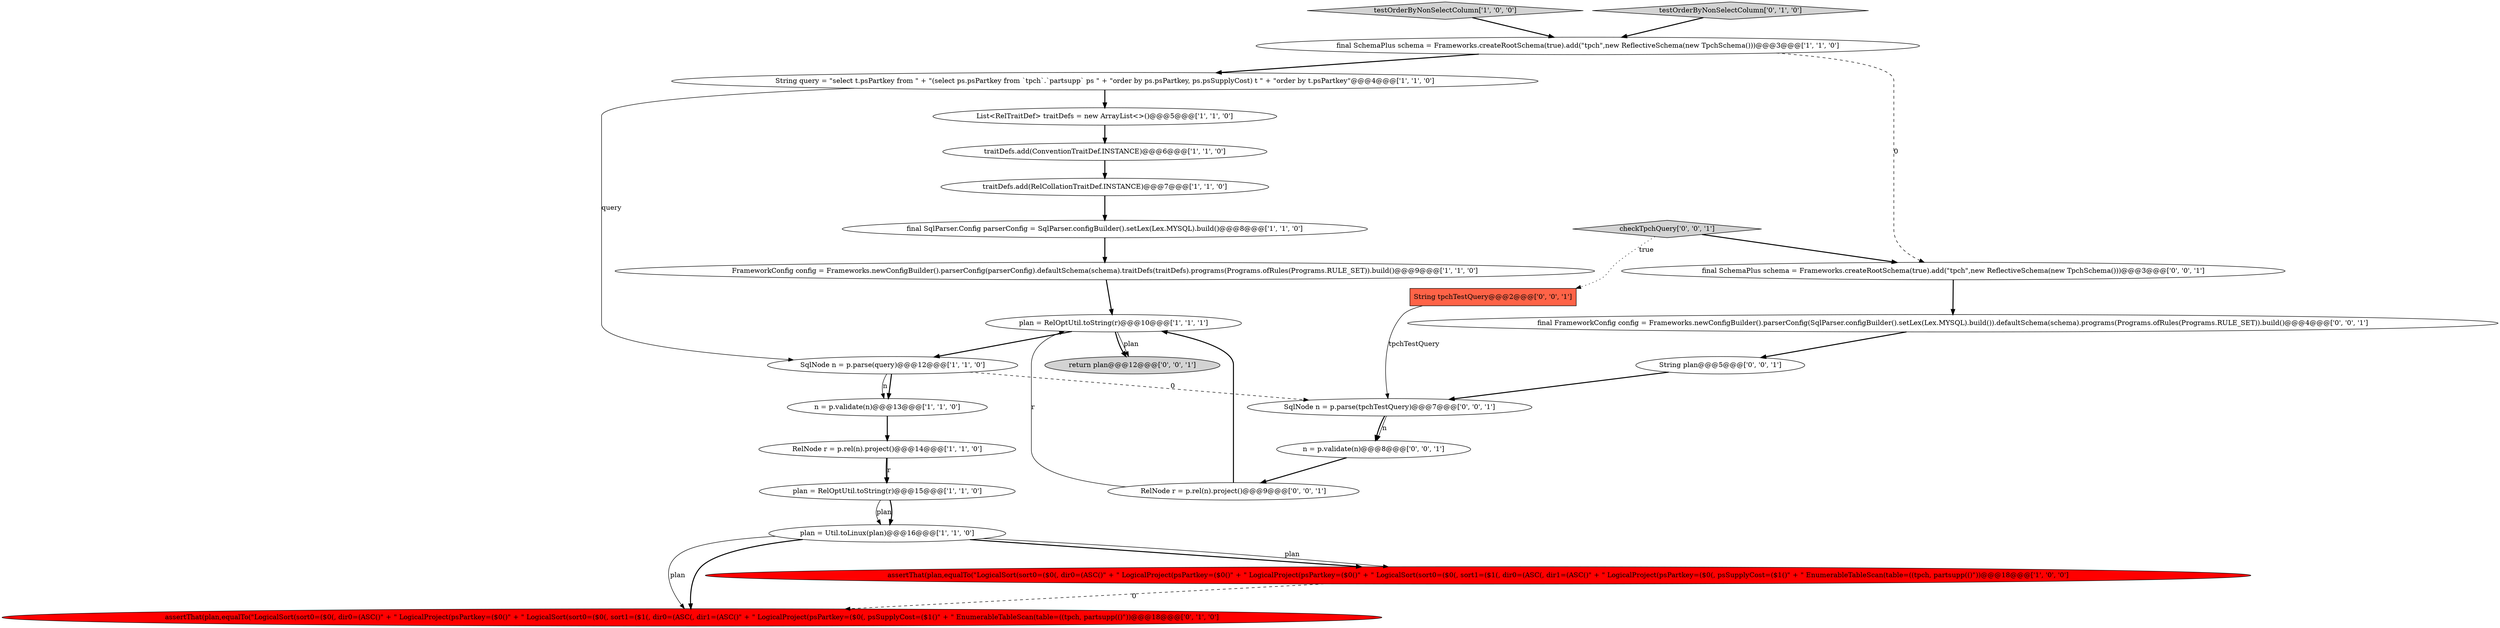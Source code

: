 digraph {
5 [style = filled, label = "FrameworkConfig config = Frameworks.newConfigBuilder().parserConfig(parserConfig).defaultSchema(schema).traitDefs(traitDefs).programs(Programs.ofRules(Programs.RULE_SET)).build()@@@9@@@['1', '1', '0']", fillcolor = white, shape = ellipse image = "AAA0AAABBB1BBB"];
11 [style = filled, label = "traitDefs.add(RelCollationTraitDef.INSTANCE)@@@7@@@['1', '1', '0']", fillcolor = white, shape = ellipse image = "AAA0AAABBB1BBB"];
14 [style = filled, label = "SqlNode n = p.parse(query)@@@12@@@['1', '1', '0']", fillcolor = white, shape = ellipse image = "AAA0AAABBB1BBB"];
7 [style = filled, label = "plan = RelOptUtil.toString(r)@@@15@@@['1', '1', '0']", fillcolor = white, shape = ellipse image = "AAA0AAABBB1BBB"];
13 [style = filled, label = "final SqlParser.Config parserConfig = SqlParser.configBuilder().setLex(Lex.MYSQL).build()@@@8@@@['1', '1', '0']", fillcolor = white, shape = ellipse image = "AAA0AAABBB1BBB"];
0 [style = filled, label = "traitDefs.add(ConventionTraitDef.INSTANCE)@@@6@@@['1', '1', '0']", fillcolor = white, shape = ellipse image = "AAA0AAABBB1BBB"];
8 [style = filled, label = "testOrderByNonSelectColumn['1', '0', '0']", fillcolor = lightgray, shape = diamond image = "AAA0AAABBB1BBB"];
23 [style = filled, label = "String plan@@@5@@@['0', '0', '1']", fillcolor = white, shape = ellipse image = "AAA0AAABBB3BBB"];
24 [style = filled, label = "SqlNode n = p.parse(tpchTestQuery)@@@7@@@['0', '0', '1']", fillcolor = white, shape = ellipse image = "AAA0AAABBB3BBB"];
3 [style = filled, label = "plan = RelOptUtil.toString(r)@@@10@@@['1', '1', '1']", fillcolor = white, shape = ellipse image = "AAA0AAABBB1BBB"];
1 [style = filled, label = "RelNode r = p.rel(n).project()@@@14@@@['1', '1', '0']", fillcolor = white, shape = ellipse image = "AAA0AAABBB1BBB"];
6 [style = filled, label = "plan = Util.toLinux(plan)@@@16@@@['1', '1', '0']", fillcolor = white, shape = ellipse image = "AAA0AAABBB1BBB"];
20 [style = filled, label = "final SchemaPlus schema = Frameworks.createRootSchema(true).add(\"tpch\",new ReflectiveSchema(new TpchSchema()))@@@3@@@['0', '0', '1']", fillcolor = white, shape = ellipse image = "AAA0AAABBB3BBB"];
10 [style = filled, label = "n = p.validate(n)@@@13@@@['1', '1', '0']", fillcolor = white, shape = ellipse image = "AAA0AAABBB1BBB"];
9 [style = filled, label = "String query = \"select t.psPartkey from \" + \"(select ps.psPartkey from `tpch`.`partsupp` ps \" + \"order by ps.psPartkey, ps.psSupplyCost) t \" + \"order by t.psPartkey\"@@@4@@@['1', '1', '0']", fillcolor = white, shape = ellipse image = "AAA0AAABBB1BBB"];
19 [style = filled, label = "final FrameworkConfig config = Frameworks.newConfigBuilder().parserConfig(SqlParser.configBuilder().setLex(Lex.MYSQL).build()).defaultSchema(schema).programs(Programs.ofRules(Programs.RULE_SET)).build()@@@4@@@['0', '0', '1']", fillcolor = white, shape = ellipse image = "AAA0AAABBB3BBB"];
2 [style = filled, label = "List<RelTraitDef> traitDefs = new ArrayList<>()@@@5@@@['1', '1', '0']", fillcolor = white, shape = ellipse image = "AAA0AAABBB1BBB"];
21 [style = filled, label = "String tpchTestQuery@@@2@@@['0', '0', '1']", fillcolor = tomato, shape = box image = "AAA0AAABBB3BBB"];
25 [style = filled, label = "n = p.validate(n)@@@8@@@['0', '0', '1']", fillcolor = white, shape = ellipse image = "AAA0AAABBB3BBB"];
16 [style = filled, label = "assertThat(plan,equalTo(\"LogicalSort(sort0=($0(, dir0=(ASC()\" + \" LogicalProject(psPartkey=($0()\" + \" LogicalSort(sort0=($0(, sort1=($1(, dir0=(ASC(, dir1=(ASC()\" + \" LogicalProject(psPartkey=($0(, psSupplyCost=($1()\" + \" EnumerableTableScan(table=((tpch, partsupp(()\"))@@@18@@@['0', '1', '0']", fillcolor = red, shape = ellipse image = "AAA1AAABBB2BBB"];
22 [style = filled, label = "return plan@@@12@@@['0', '0', '1']", fillcolor = lightgray, shape = ellipse image = "AAA0AAABBB3BBB"];
17 [style = filled, label = "RelNode r = p.rel(n).project()@@@9@@@['0', '0', '1']", fillcolor = white, shape = ellipse image = "AAA0AAABBB3BBB"];
12 [style = filled, label = "final SchemaPlus schema = Frameworks.createRootSchema(true).add(\"tpch\",new ReflectiveSchema(new TpchSchema()))@@@3@@@['1', '1', '0']", fillcolor = white, shape = ellipse image = "AAA0AAABBB1BBB"];
4 [style = filled, label = "assertThat(plan,equalTo(\"LogicalSort(sort0=($0(, dir0=(ASC()\" + \" LogicalProject(psPartkey=($0()\" + \" LogicalProject(psPartkey=($0()\" + \" LogicalSort(sort0=($0(, sort1=($1(, dir0=(ASC(, dir1=(ASC()\" + \" LogicalProject(psPartkey=($0(, psSupplyCost=($1()\" + \" EnumerableTableScan(table=((tpch, partsupp(()\"))@@@18@@@['1', '0', '0']", fillcolor = red, shape = ellipse image = "AAA1AAABBB1BBB"];
18 [style = filled, label = "checkTpchQuery['0', '0', '1']", fillcolor = lightgray, shape = diamond image = "AAA0AAABBB3BBB"];
15 [style = filled, label = "testOrderByNonSelectColumn['0', '1', '0']", fillcolor = lightgray, shape = diamond image = "AAA0AAABBB2BBB"];
5->3 [style = bold, label=""];
17->3 [style = solid, label="r"];
14->24 [style = dashed, label="0"];
7->6 [style = solid, label="plan"];
6->16 [style = solid, label="plan"];
4->16 [style = dashed, label="0"];
12->20 [style = dashed, label="0"];
9->2 [style = bold, label=""];
1->7 [style = solid, label="r"];
24->25 [style = solid, label="n"];
3->14 [style = bold, label=""];
18->21 [style = dotted, label="true"];
14->10 [style = bold, label=""];
0->11 [style = bold, label=""];
21->24 [style = solid, label="tpchTestQuery"];
12->9 [style = bold, label=""];
3->22 [style = bold, label=""];
1->7 [style = bold, label=""];
25->17 [style = bold, label=""];
6->4 [style = bold, label=""];
18->20 [style = bold, label=""];
23->24 [style = bold, label=""];
2->0 [style = bold, label=""];
3->22 [style = solid, label="plan"];
6->4 [style = solid, label="plan"];
6->16 [style = bold, label=""];
24->25 [style = bold, label=""];
19->23 [style = bold, label=""];
11->13 [style = bold, label=""];
7->6 [style = bold, label=""];
9->14 [style = solid, label="query"];
13->5 [style = bold, label=""];
17->3 [style = bold, label=""];
14->10 [style = solid, label="n"];
15->12 [style = bold, label=""];
20->19 [style = bold, label=""];
10->1 [style = bold, label=""];
8->12 [style = bold, label=""];
}
